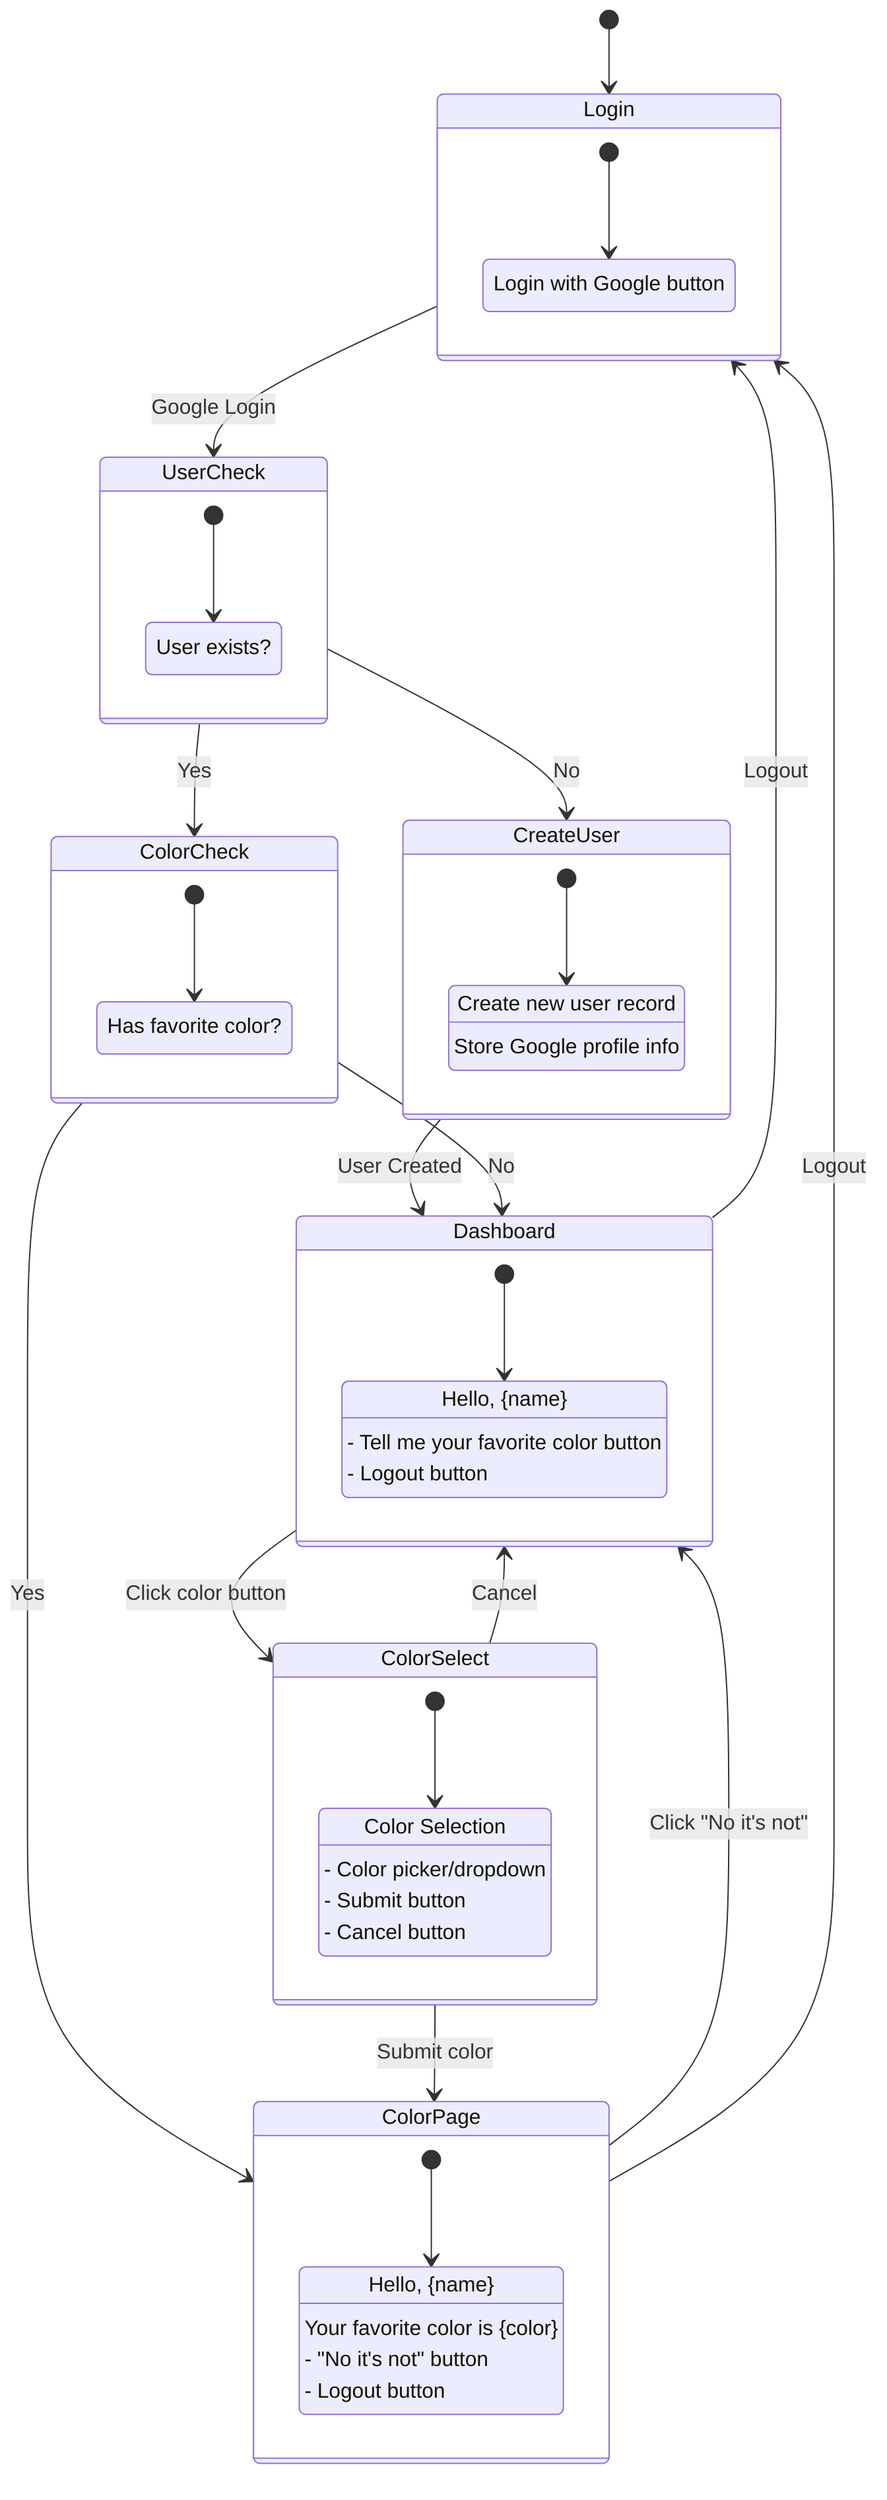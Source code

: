 stateDiagram-v2
    [*] --> Login
    
    state Login {
        [*] --> GoogleButton
        GoogleButton: Login with Google button
    }
    
    state UserCheck {
        [*] --> CheckExisting
        CheckExisting: User exists?
    }
    
    state ColorCheck {
        [*] --> CheckColor
        CheckColor: Has favorite color?
    }
    
    state CreateUser {
        [*] --> NewUser
        NewUser: Create new user record
        NewUser: Store Google profile info
    }
    
    state Dashboard {
        [*] --> Actions
        Actions: Hello, {name}
        Actions: - Tell me your favorite color button
        Actions: - Logout button
    }
    
    state ColorSelect {
        [*] --> ColorOptions
        ColorOptions: Color Selection
        ColorOptions: - Color picker/dropdown
        ColorOptions: - Submit button
        ColorOptions: - Cancel button
    }
    
    state ColorPage {
        [*] --> ColorDisplay
        ColorDisplay: Hello, {name}
        ColorDisplay: Your favorite color is {color}
        ColorDisplay: - "No it's not" button
        ColorDisplay: - Logout button
    }
    
    Login --> UserCheck: Google Login
    UserCheck --> CreateUser: No
    CreateUser --> Dashboard: User Created
    UserCheck --> ColorCheck: Yes
    ColorCheck --> Dashboard: No
    ColorCheck --> ColorPage: Yes
    Dashboard --> ColorSelect: Click color button
    ColorSelect --> ColorPage: Submit color
    ColorSelect --> Dashboard: Cancel
    ColorPage --> Dashboard: Click "No it's not"
    ColorPage --> Login: Logout
    Dashboard --> Login: Logout